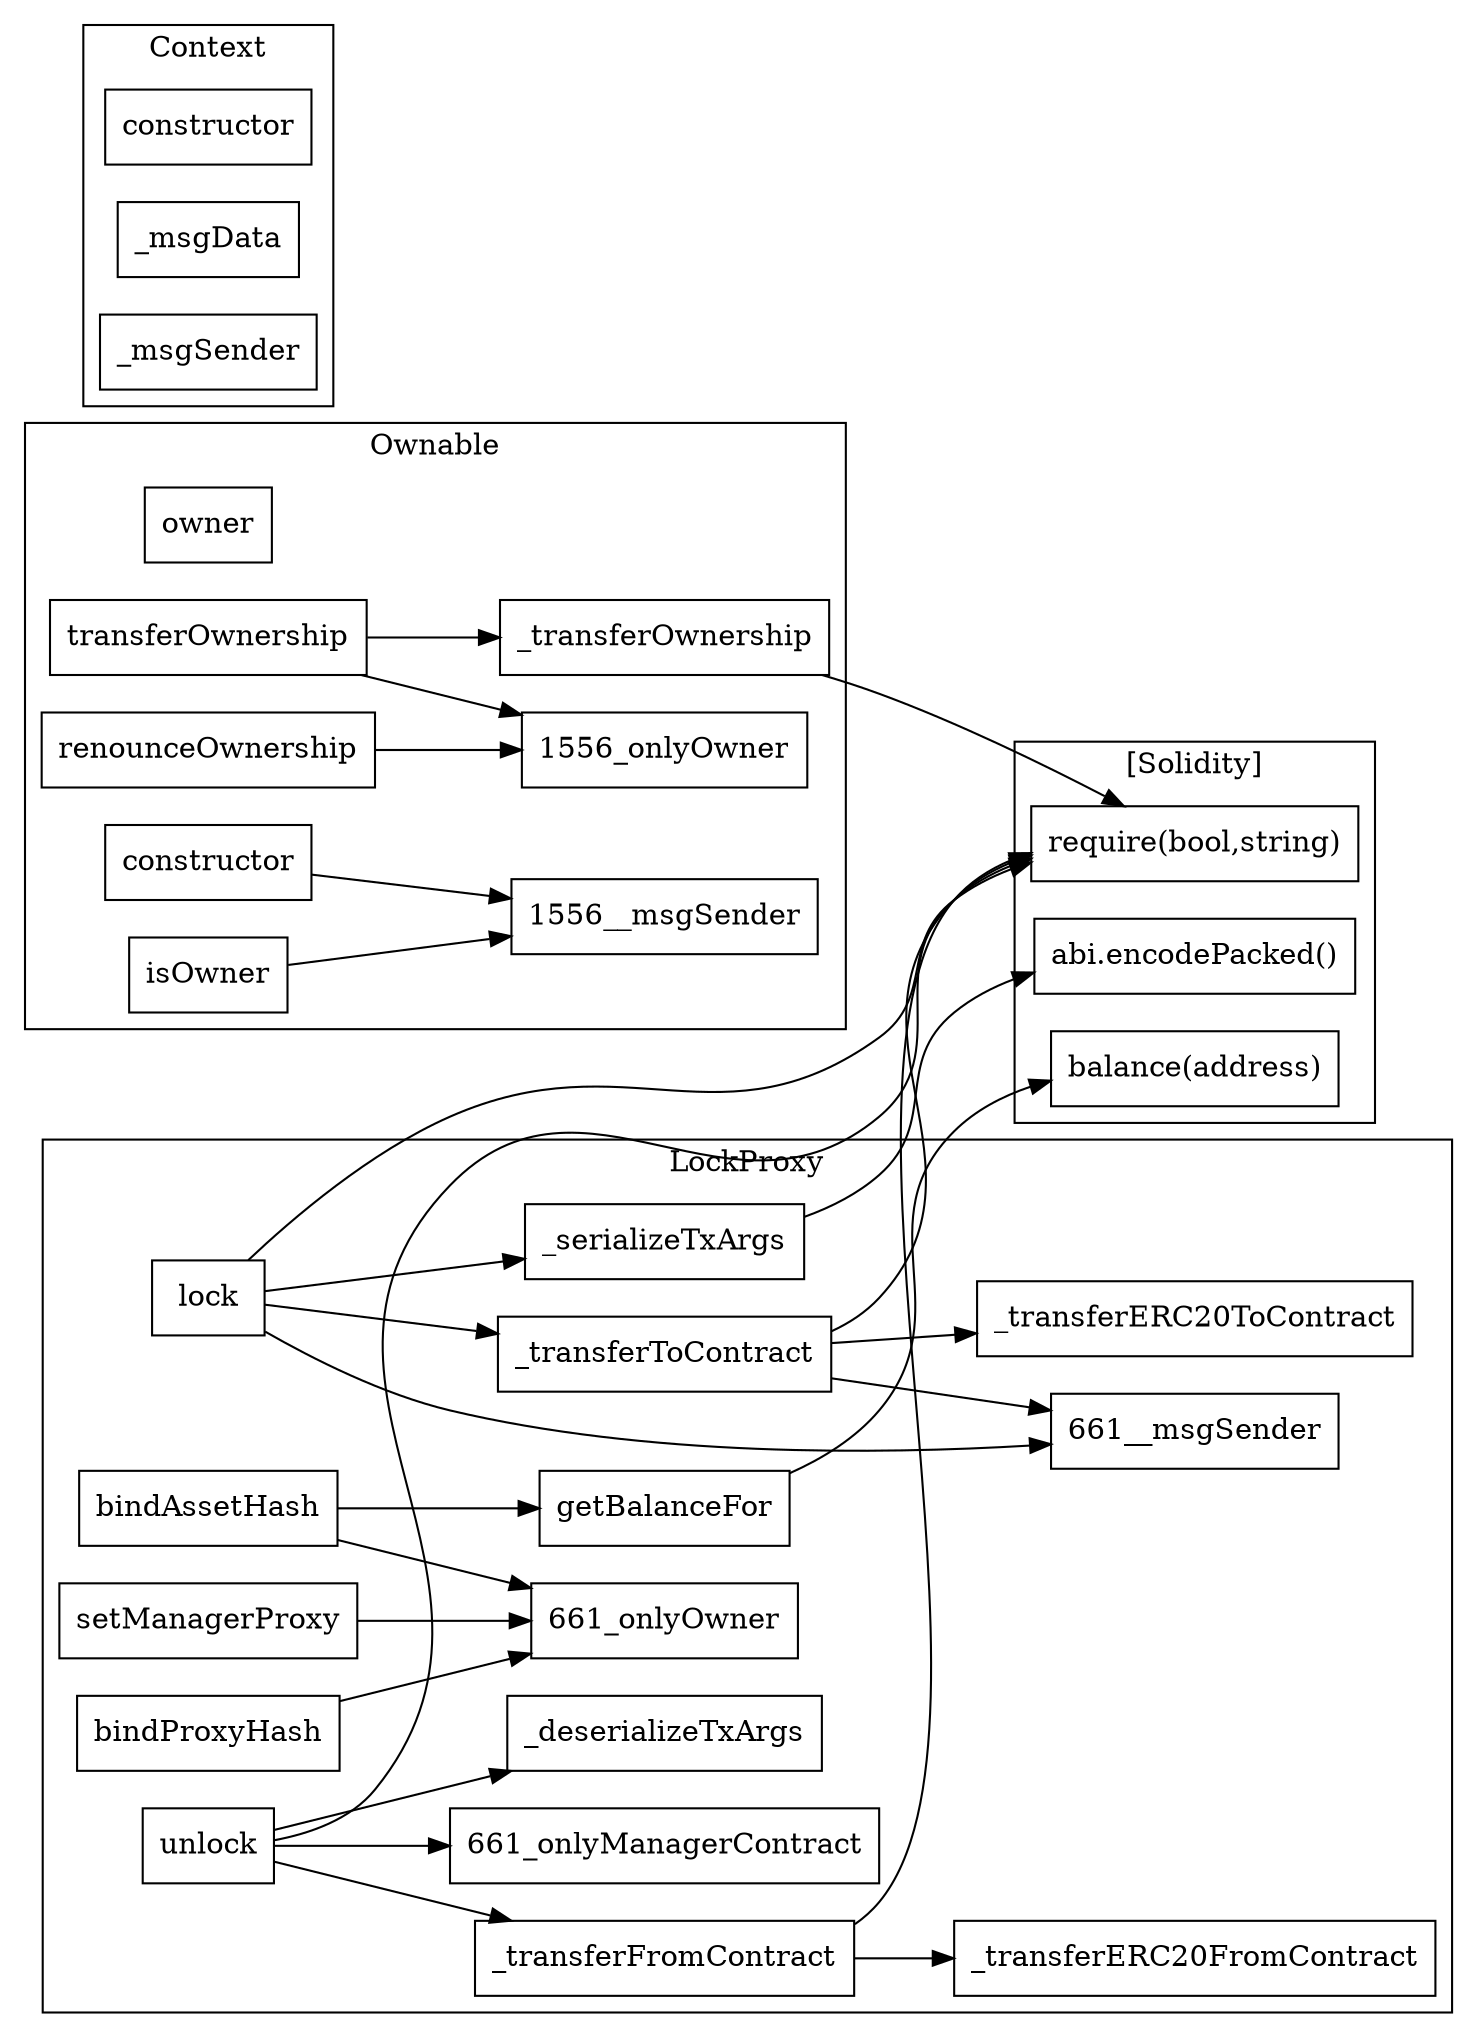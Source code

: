 strict digraph {
rankdir="LR"
node [shape=box]
subgraph cluster_1556_Ownable {
label = "Ownable"
"1556_owner" [label="owner"]
"1556_transferOwnership" [label="transferOwnership"]
"1556_constructor" [label="constructor"]
"1556__transferOwnership" [label="_transferOwnership"]
"1556_renounceOwnership" [label="renounceOwnership"]
"1556_isOwner" [label="isOwner"]
"1556_transferOwnership" -> "1556_onlyOwner"
"1556_transferOwnership" -> "1556__transferOwnership"
"1556_constructor" -> "1556__msgSender"
"1556_isOwner" -> "1556__msgSender"
"1556_renounceOwnership" -> "1556_onlyOwner"
}subgraph cluster_661_LockProxy {
label = "LockProxy"
"661_bindAssetHash" [label="bindAssetHash"]
"661_lock" [label="lock"]
"661_setManagerProxy" [label="setManagerProxy"]
"661__deserializeTxArgs" [label="_deserializeTxArgs"]
"661__transferERC20ToContract" [label="_transferERC20ToContract"]
"661_unlock" [label="unlock"]
"661_getBalanceFor" [label="getBalanceFor"]
"661__transferERC20FromContract" [label="_transferERC20FromContract"]
"661__transferFromContract" [label="_transferFromContract"]
"661_bindProxyHash" [label="bindProxyHash"]
"661__transferToContract" [label="_transferToContract"]
"661__serializeTxArgs" [label="_serializeTxArgs"]
"661_lock" -> "661__msgSender"
"661__transferToContract" -> "661__msgSender"
"661_unlock" -> "661__deserializeTxArgs"
"661_lock" -> "661__serializeTxArgs"
"661__transferToContract" -> "661__transferERC20ToContract"
"661__transferFromContract" -> "661__transferERC20FromContract"
"661_bindAssetHash" -> "661_getBalanceFor"
"661_lock" -> "661__transferToContract"
"661_bindProxyHash" -> "661_onlyOwner"
"661_setManagerProxy" -> "661_onlyOwner"
"661_unlock" -> "661_onlyManagerContract"
"661_unlock" -> "661__transferFromContract"
"661_bindAssetHash" -> "661_onlyOwner"
}subgraph cluster_2118_Context {
label = "Context"
"2118_constructor" [label="constructor"]
"2118__msgData" [label="_msgData"]
"2118__msgSender" [label="_msgSender"]
}subgraph cluster_solidity {
label = "[Solidity]"
"balance(address)" 
"require(bool,string)" 
"abi.encodePacked()" 
"661__transferToContract" -> "require(bool,string)"
"661_getBalanceFor" -> "balance(address)"
"1556__transferOwnership" -> "require(bool,string)"
"661_lock" -> "require(bool,string)"
"661__transferFromContract" -> "require(bool,string)"
"661_unlock" -> "require(bool,string)"
"661__serializeTxArgs" -> "abi.encodePacked()"
}
}